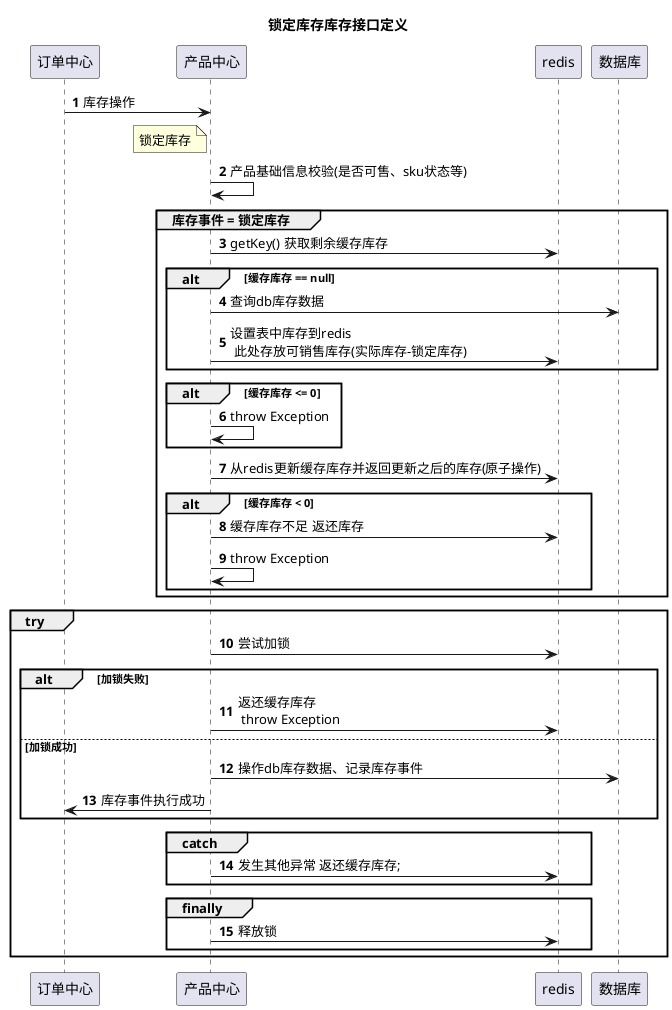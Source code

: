 @startuml
title 锁定库存库存接口定义

autonumber
participant "订单中心" as vc
participant "产品中心" as cpm
participant "redis" as redis
participant "数据库" as db

vc -> cpm: 库存操作
note left of cpm:锁定库存


cpm -> cpm: 产品基础信息校验(是否可售、sku状态等)
group 库存事件 = 锁定库存

cpm -> redis: getKey() 获取剩余缓存库存
alt 缓存库存 == null
cpm -> db :查询db库存数据
cpm -> redis:  设置表中库存到redis \n 此处存放可销售库存(实际库存-锁定库存)
end
alt 缓存库存 <= 0
cpm->cpm :throw Exception
end
cpm -> redis: 从redis更新缓存库存并返回更新之后的库存(原子操作)
alt 缓存库存 < 0
cpm -> redis: 缓存库存不足 返还库存
cpm->cpm :throw Exception
end
end

group try
'cpm->cpm:// 尝试加锁\nboolean isLocked = lock.tryLock(500, 1000, TimeUnit.MILLISECONDS);\n//    加锁失败 返还名额 throw ex\n        if (!isLocked) {\n                         cacheManager.atomicGetAndAdd(key, -num);\n                         throw new VcRpcException(CommonResponseCode.LockFailure);\n                     }        \n                     // 更新课程剩余名额\n                     trainDo.setScale(scale);\n                     trainService.updateTrain(trainDo, clientInfo);
cpm->redis:尝试加锁
alt 加锁失败
cpm -> redis:返还缓存库存 \n throw Exception
else 加锁成功
cpm -> db :操作db库存数据、记录库存事件
cpm -> vc :库存事件执行成功
end
group catch
cpm -> redis: 发生其他异常 返还缓存库存;

end

group finally
cpm -> redis: 释放锁
end
end

@enduml